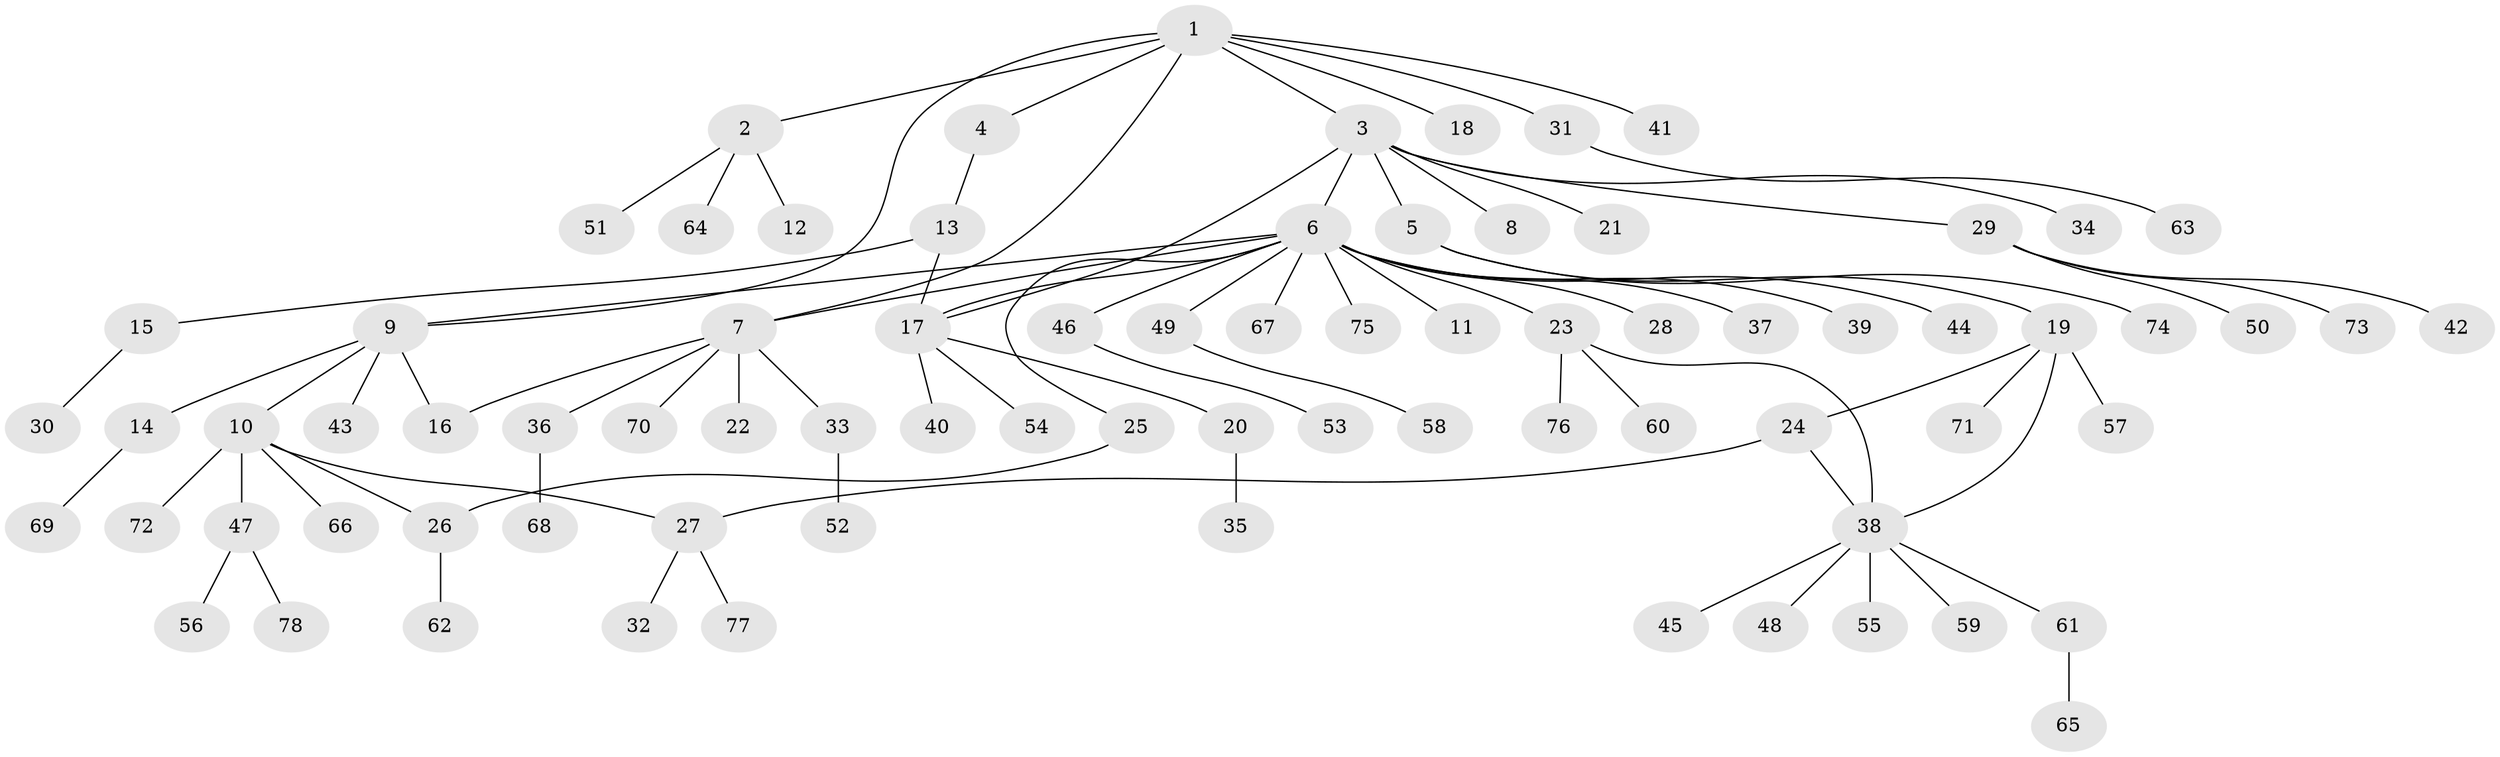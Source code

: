 // Generated by graph-tools (version 1.1) at 2025/01/03/09/25 03:01:40]
// undirected, 78 vertices, 86 edges
graph export_dot {
graph [start="1"]
  node [color=gray90,style=filled];
  1;
  2;
  3;
  4;
  5;
  6;
  7;
  8;
  9;
  10;
  11;
  12;
  13;
  14;
  15;
  16;
  17;
  18;
  19;
  20;
  21;
  22;
  23;
  24;
  25;
  26;
  27;
  28;
  29;
  30;
  31;
  32;
  33;
  34;
  35;
  36;
  37;
  38;
  39;
  40;
  41;
  42;
  43;
  44;
  45;
  46;
  47;
  48;
  49;
  50;
  51;
  52;
  53;
  54;
  55;
  56;
  57;
  58;
  59;
  60;
  61;
  62;
  63;
  64;
  65;
  66;
  67;
  68;
  69;
  70;
  71;
  72;
  73;
  74;
  75;
  76;
  77;
  78;
  1 -- 2;
  1 -- 3;
  1 -- 4;
  1 -- 7;
  1 -- 9;
  1 -- 18;
  1 -- 31;
  1 -- 41;
  2 -- 12;
  2 -- 51;
  2 -- 64;
  3 -- 5;
  3 -- 6;
  3 -- 8;
  3 -- 17;
  3 -- 21;
  3 -- 29;
  3 -- 34;
  4 -- 13;
  5 -- 19;
  5 -- 74;
  6 -- 7;
  6 -- 9;
  6 -- 11;
  6 -- 17;
  6 -- 23;
  6 -- 25;
  6 -- 28;
  6 -- 37;
  6 -- 39;
  6 -- 44;
  6 -- 46;
  6 -- 49;
  6 -- 67;
  6 -- 75;
  7 -- 16;
  7 -- 22;
  7 -- 33;
  7 -- 36;
  7 -- 70;
  9 -- 10;
  9 -- 14;
  9 -- 16;
  9 -- 43;
  10 -- 26;
  10 -- 27;
  10 -- 47;
  10 -- 66;
  10 -- 72;
  13 -- 15;
  13 -- 17;
  14 -- 69;
  15 -- 30;
  17 -- 20;
  17 -- 40;
  17 -- 54;
  19 -- 24;
  19 -- 38;
  19 -- 57;
  19 -- 71;
  20 -- 35;
  23 -- 38;
  23 -- 60;
  23 -- 76;
  24 -- 27;
  24 -- 38;
  25 -- 26;
  26 -- 62;
  27 -- 32;
  27 -- 77;
  29 -- 42;
  29 -- 50;
  29 -- 73;
  31 -- 63;
  33 -- 52;
  36 -- 68;
  38 -- 45;
  38 -- 48;
  38 -- 55;
  38 -- 59;
  38 -- 61;
  46 -- 53;
  47 -- 56;
  47 -- 78;
  49 -- 58;
  61 -- 65;
}
